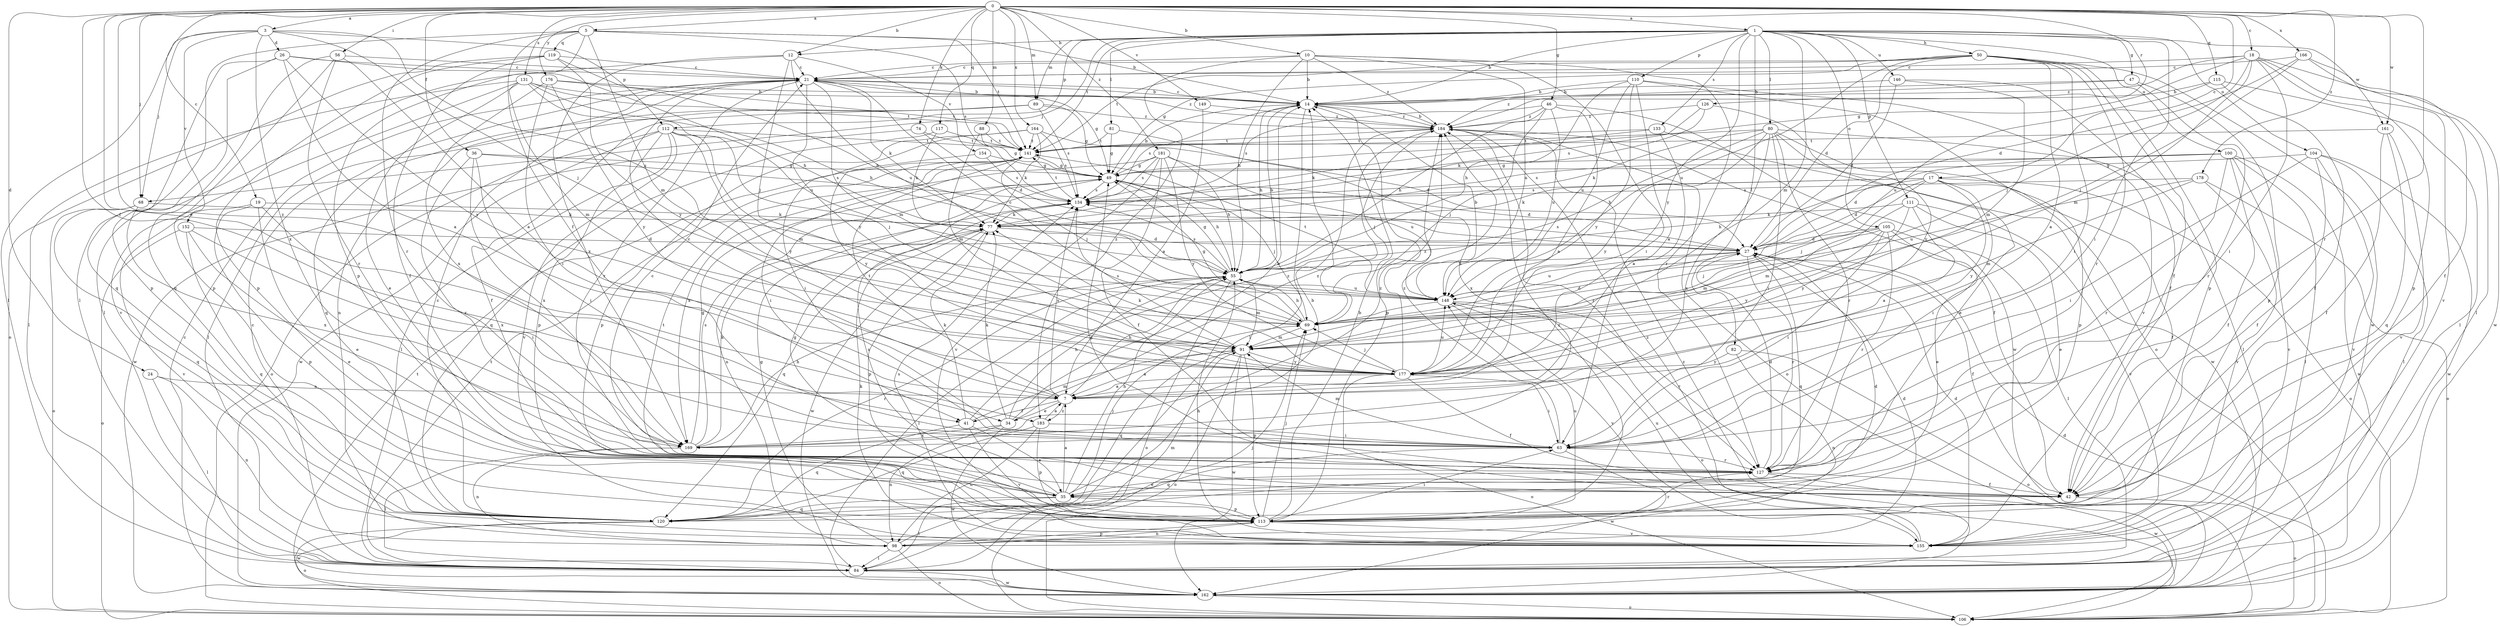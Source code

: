strict digraph  {
0;
1;
3;
5;
7;
10;
12;
14;
17;
18;
19;
21;
24;
26;
27;
34;
35;
36;
41;
42;
46;
47;
49;
50;
55;
56;
63;
68;
69;
74;
77;
80;
81;
82;
84;
88;
89;
91;
98;
100;
104;
105;
106;
110;
111;
112;
113;
115;
117;
119;
120;
126;
127;
131;
133;
134;
141;
146;
148;
149;
152;
154;
155;
161;
162;
164;
166;
169;
176;
177;
178;
181;
183;
184;
0 -> 1  [label=a];
0 -> 3  [label=a];
0 -> 5  [label=a];
0 -> 10  [label=b];
0 -> 12  [label=b];
0 -> 17  [label=c];
0 -> 18  [label=c];
0 -> 19  [label=c];
0 -> 24  [label=d];
0 -> 34  [label=e];
0 -> 36  [label=f];
0 -> 41  [label=f];
0 -> 46  [label=g];
0 -> 56  [label=i];
0 -> 68  [label=j];
0 -> 74  [label=k];
0 -> 88  [label=m];
0 -> 89  [label=m];
0 -> 115  [label=q];
0 -> 117  [label=q];
0 -> 126  [label=r];
0 -> 127  [label=r];
0 -> 131  [label=s];
0 -> 149  [label=v];
0 -> 161  [label=w];
0 -> 164  [label=x];
0 -> 166  [label=x];
0 -> 176  [label=y];
0 -> 178  [label=z];
0 -> 181  [label=z];
0 -> 183  [label=z];
1 -> 12  [label=b];
1 -> 14  [label=b];
1 -> 47  [label=g];
1 -> 50  [label=h];
1 -> 63  [label=i];
1 -> 68  [label=j];
1 -> 80  [label=l];
1 -> 81  [label=l];
1 -> 82  [label=l];
1 -> 89  [label=m];
1 -> 91  [label=m];
1 -> 100  [label=o];
1 -> 104  [label=o];
1 -> 105  [label=o];
1 -> 110  [label=p];
1 -> 111  [label=p];
1 -> 112  [label=p];
1 -> 133  [label=s];
1 -> 141  [label=t];
1 -> 146  [label=u];
1 -> 161  [label=w];
1 -> 177  [label=y];
3 -> 26  [label=d];
3 -> 68  [label=j];
3 -> 69  [label=j];
3 -> 84  [label=l];
3 -> 112  [label=p];
3 -> 148  [label=u];
3 -> 152  [label=v];
3 -> 169  [label=x];
5 -> 14  [label=b];
5 -> 41  [label=f];
5 -> 84  [label=l];
5 -> 91  [label=m];
5 -> 113  [label=p];
5 -> 119  [label=q];
5 -> 127  [label=r];
5 -> 134  [label=s];
5 -> 141  [label=t];
7 -> 21  [label=c];
7 -> 34  [label=e];
7 -> 41  [label=f];
7 -> 55  [label=h];
7 -> 134  [label=s];
7 -> 141  [label=t];
7 -> 183  [label=z];
10 -> 14  [label=b];
10 -> 21  [label=c];
10 -> 55  [label=h];
10 -> 63  [label=i];
10 -> 127  [label=r];
10 -> 148  [label=u];
10 -> 183  [label=z];
10 -> 184  [label=z];
12 -> 21  [label=c];
12 -> 69  [label=j];
12 -> 84  [label=l];
12 -> 148  [label=u];
12 -> 154  [label=v];
12 -> 169  [label=x];
14 -> 21  [label=c];
14 -> 55  [label=h];
14 -> 84  [label=l];
14 -> 113  [label=p];
14 -> 134  [label=s];
14 -> 184  [label=z];
17 -> 27  [label=d];
17 -> 42  [label=f];
17 -> 55  [label=h];
17 -> 63  [label=i];
17 -> 69  [label=j];
17 -> 77  [label=k];
17 -> 106  [label=o];
17 -> 134  [label=s];
17 -> 177  [label=y];
18 -> 21  [label=c];
18 -> 49  [label=g];
18 -> 63  [label=i];
18 -> 69  [label=j];
18 -> 84  [label=l];
18 -> 91  [label=m];
18 -> 113  [label=p];
18 -> 155  [label=v];
18 -> 184  [label=z];
19 -> 35  [label=e];
19 -> 77  [label=k];
19 -> 113  [label=p];
19 -> 155  [label=v];
19 -> 169  [label=x];
21 -> 14  [label=b];
21 -> 49  [label=g];
21 -> 77  [label=k];
21 -> 91  [label=m];
21 -> 98  [label=n];
21 -> 127  [label=r];
21 -> 177  [label=y];
21 -> 184  [label=z];
24 -> 7  [label=a];
24 -> 84  [label=l];
24 -> 98  [label=n];
26 -> 7  [label=a];
26 -> 21  [label=c];
26 -> 55  [label=h];
26 -> 113  [label=p];
26 -> 120  [label=q];
26 -> 177  [label=y];
27 -> 42  [label=f];
27 -> 55  [label=h];
27 -> 120  [label=q];
27 -> 127  [label=r];
27 -> 134  [label=s];
27 -> 148  [label=u];
34 -> 14  [label=b];
34 -> 55  [label=h];
34 -> 77  [label=k];
34 -> 98  [label=n];
34 -> 162  [label=w];
34 -> 169  [label=x];
34 -> 184  [label=z];
35 -> 7  [label=a];
35 -> 14  [label=b];
35 -> 49  [label=g];
35 -> 55  [label=h];
35 -> 69  [label=j];
35 -> 84  [label=l];
35 -> 113  [label=p];
35 -> 120  [label=q];
35 -> 134  [label=s];
36 -> 49  [label=g];
36 -> 63  [label=i];
36 -> 127  [label=r];
36 -> 134  [label=s];
36 -> 169  [label=x];
41 -> 35  [label=e];
41 -> 77  [label=k];
41 -> 91  [label=m];
41 -> 120  [label=q];
41 -> 155  [label=v];
41 -> 184  [label=z];
42 -> 49  [label=g];
42 -> 106  [label=o];
42 -> 141  [label=t];
46 -> 7  [label=a];
46 -> 55  [label=h];
46 -> 69  [label=j];
46 -> 134  [label=s];
46 -> 148  [label=u];
46 -> 162  [label=w];
46 -> 184  [label=z];
47 -> 14  [label=b];
47 -> 113  [label=p];
47 -> 127  [label=r];
47 -> 184  [label=z];
49 -> 14  [label=b];
49 -> 27  [label=d];
49 -> 55  [label=h];
49 -> 69  [label=j];
49 -> 98  [label=n];
49 -> 134  [label=s];
50 -> 7  [label=a];
50 -> 21  [label=c];
50 -> 27  [label=d];
50 -> 42  [label=f];
50 -> 49  [label=g];
50 -> 63  [label=i];
50 -> 113  [label=p];
50 -> 127  [label=r];
50 -> 141  [label=t];
50 -> 148  [label=u];
50 -> 162  [label=w];
55 -> 14  [label=b];
55 -> 49  [label=g];
55 -> 84  [label=l];
55 -> 91  [label=m];
55 -> 106  [label=o];
55 -> 134  [label=s];
55 -> 148  [label=u];
55 -> 120  [label=r];
56 -> 7  [label=a];
56 -> 21  [label=c];
56 -> 113  [label=p];
56 -> 120  [label=q];
56 -> 127  [label=r];
63 -> 91  [label=m];
63 -> 120  [label=q];
63 -> 127  [label=r];
63 -> 162  [label=w];
63 -> 184  [label=z];
68 -> 77  [label=k];
68 -> 106  [label=o];
68 -> 120  [label=q];
68 -> 169  [label=x];
69 -> 21  [label=c];
69 -> 27  [label=d];
69 -> 49  [label=g];
69 -> 55  [label=h];
69 -> 91  [label=m];
74 -> 27  [label=d];
74 -> 141  [label=t];
74 -> 162  [label=w];
77 -> 27  [label=d];
77 -> 113  [label=p];
77 -> 120  [label=q];
77 -> 162  [label=w];
80 -> 35  [label=e];
80 -> 55  [label=h];
80 -> 63  [label=i];
80 -> 77  [label=k];
80 -> 84  [label=l];
80 -> 113  [label=p];
80 -> 127  [label=r];
80 -> 141  [label=t];
80 -> 169  [label=x];
80 -> 177  [label=y];
81 -> 49  [label=g];
81 -> 141  [label=t];
81 -> 169  [label=x];
82 -> 98  [label=n];
82 -> 106  [label=o];
82 -> 177  [label=y];
84 -> 21  [label=c];
84 -> 69  [label=j];
84 -> 141  [label=t];
84 -> 162  [label=w];
88 -> 49  [label=g];
88 -> 91  [label=m];
88 -> 141  [label=t];
89 -> 42  [label=f];
89 -> 49  [label=g];
89 -> 84  [label=l];
89 -> 120  [label=q];
89 -> 134  [label=s];
89 -> 184  [label=z];
91 -> 7  [label=a];
91 -> 106  [label=o];
91 -> 113  [label=p];
91 -> 120  [label=q];
91 -> 134  [label=s];
91 -> 162  [label=w];
91 -> 177  [label=y];
98 -> 27  [label=d];
98 -> 49  [label=g];
98 -> 84  [label=l];
98 -> 91  [label=m];
98 -> 106  [label=o];
98 -> 113  [label=p];
100 -> 27  [label=d];
100 -> 42  [label=f];
100 -> 49  [label=g];
100 -> 84  [label=l];
100 -> 127  [label=r];
100 -> 134  [label=s];
100 -> 155  [label=v];
100 -> 162  [label=w];
104 -> 42  [label=f];
104 -> 49  [label=g];
104 -> 63  [label=i];
104 -> 84  [label=l];
104 -> 155  [label=v];
104 -> 162  [label=w];
105 -> 27  [label=d];
105 -> 35  [label=e];
105 -> 63  [label=i];
105 -> 69  [label=j];
105 -> 84  [label=l];
105 -> 91  [label=m];
105 -> 127  [label=r];
105 -> 177  [label=y];
106 -> 27  [label=d];
110 -> 7  [label=a];
110 -> 14  [label=b];
110 -> 55  [label=h];
110 -> 106  [label=o];
110 -> 148  [label=u];
110 -> 155  [label=v];
110 -> 177  [label=y];
111 -> 7  [label=a];
111 -> 35  [label=e];
111 -> 77  [label=k];
111 -> 91  [label=m];
111 -> 155  [label=v];
111 -> 177  [label=y];
112 -> 69  [label=j];
112 -> 84  [label=l];
112 -> 91  [label=m];
112 -> 106  [label=o];
112 -> 113  [label=p];
112 -> 141  [label=t];
112 -> 155  [label=v];
112 -> 162  [label=w];
112 -> 177  [label=y];
113 -> 14  [label=b];
113 -> 27  [label=d];
113 -> 63  [label=i];
113 -> 69  [label=j];
113 -> 98  [label=n];
113 -> 127  [label=r];
113 -> 148  [label=u];
113 -> 155  [label=v];
113 -> 184  [label=z];
115 -> 14  [label=b];
115 -> 42  [label=f];
115 -> 84  [label=l];
115 -> 148  [label=u];
117 -> 77  [label=k];
117 -> 120  [label=q];
117 -> 141  [label=t];
119 -> 21  [label=c];
119 -> 42  [label=f];
119 -> 55  [label=h];
119 -> 106  [label=o];
119 -> 113  [label=p];
119 -> 177  [label=y];
120 -> 21  [label=c];
120 -> 106  [label=o];
120 -> 162  [label=w];
126 -> 77  [label=k];
126 -> 134  [label=s];
126 -> 177  [label=y];
126 -> 184  [label=z];
127 -> 21  [label=c];
127 -> 27  [label=d];
127 -> 35  [label=e];
127 -> 42  [label=f];
127 -> 162  [label=w];
131 -> 14  [label=b];
131 -> 35  [label=e];
131 -> 55  [label=h];
131 -> 84  [label=l];
131 -> 91  [label=m];
131 -> 141  [label=t];
131 -> 148  [label=u];
131 -> 155  [label=v];
133 -> 7  [label=a];
133 -> 77  [label=k];
133 -> 141  [label=t];
133 -> 162  [label=w];
134 -> 77  [label=k];
134 -> 141  [label=t];
141 -> 49  [label=g];
141 -> 63  [label=i];
141 -> 69  [label=j];
146 -> 14  [label=b];
146 -> 27  [label=d];
146 -> 42  [label=f];
146 -> 91  [label=m];
148 -> 14  [label=b];
148 -> 69  [label=j];
148 -> 106  [label=o];
148 -> 127  [label=r];
148 -> 141  [label=t];
148 -> 155  [label=v];
149 -> 7  [label=a];
149 -> 184  [label=z];
152 -> 27  [label=d];
152 -> 35  [label=e];
152 -> 63  [label=i];
152 -> 106  [label=o];
152 -> 120  [label=q];
154 -> 49  [label=g];
154 -> 134  [label=s];
154 -> 177  [label=y];
155 -> 27  [label=d];
155 -> 55  [label=h];
155 -> 77  [label=k];
155 -> 134  [label=s];
155 -> 148  [label=u];
155 -> 184  [label=z];
161 -> 42  [label=f];
161 -> 120  [label=q];
161 -> 141  [label=t];
161 -> 155  [label=v];
162 -> 21  [label=c];
162 -> 106  [label=o];
162 -> 141  [label=t];
162 -> 184  [label=z];
164 -> 27  [label=d];
164 -> 63  [label=i];
164 -> 77  [label=k];
164 -> 113  [label=p];
164 -> 134  [label=s];
164 -> 141  [label=t];
166 -> 21  [label=c];
166 -> 27  [label=d];
166 -> 42  [label=f];
166 -> 69  [label=j];
166 -> 162  [label=w];
169 -> 49  [label=g];
169 -> 55  [label=h];
169 -> 77  [label=k];
169 -> 84  [label=l];
169 -> 98  [label=n];
169 -> 134  [label=s];
169 -> 184  [label=z];
176 -> 14  [label=b];
176 -> 63  [label=i];
176 -> 141  [label=t];
176 -> 169  [label=x];
176 -> 177  [label=y];
177 -> 7  [label=a];
177 -> 42  [label=f];
177 -> 63  [label=i];
177 -> 69  [label=j];
177 -> 77  [label=k];
177 -> 106  [label=o];
177 -> 148  [label=u];
177 -> 184  [label=z];
178 -> 91  [label=m];
178 -> 106  [label=o];
178 -> 134  [label=s];
178 -> 148  [label=u];
178 -> 155  [label=v];
181 -> 42  [label=f];
181 -> 49  [label=g];
181 -> 55  [label=h];
181 -> 134  [label=s];
181 -> 148  [label=u];
181 -> 155  [label=v];
181 -> 169  [label=x];
181 -> 177  [label=y];
183 -> 7  [label=a];
183 -> 63  [label=i];
183 -> 98  [label=n];
183 -> 113  [label=p];
183 -> 120  [label=q];
184 -> 14  [label=b];
184 -> 42  [label=f];
184 -> 69  [label=j];
184 -> 106  [label=o];
184 -> 127  [label=r];
184 -> 141  [label=t];
}

